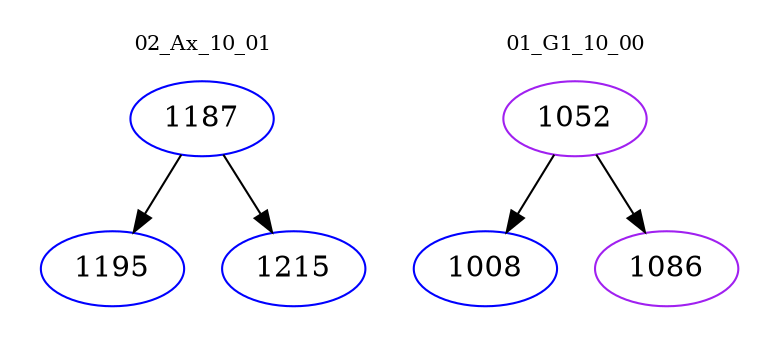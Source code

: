digraph{
subgraph cluster_0 {
color = white
label = "02_Ax_10_01";
fontsize=10;
T0_1187 [label="1187", color="blue"]
T0_1187 -> T0_1195 [color="black"]
T0_1195 [label="1195", color="blue"]
T0_1187 -> T0_1215 [color="black"]
T0_1215 [label="1215", color="blue"]
}
subgraph cluster_1 {
color = white
label = "01_G1_10_00";
fontsize=10;
T1_1052 [label="1052", color="purple"]
T1_1052 -> T1_1008 [color="black"]
T1_1008 [label="1008", color="blue"]
T1_1052 -> T1_1086 [color="black"]
T1_1086 [label="1086", color="purple"]
}
}
